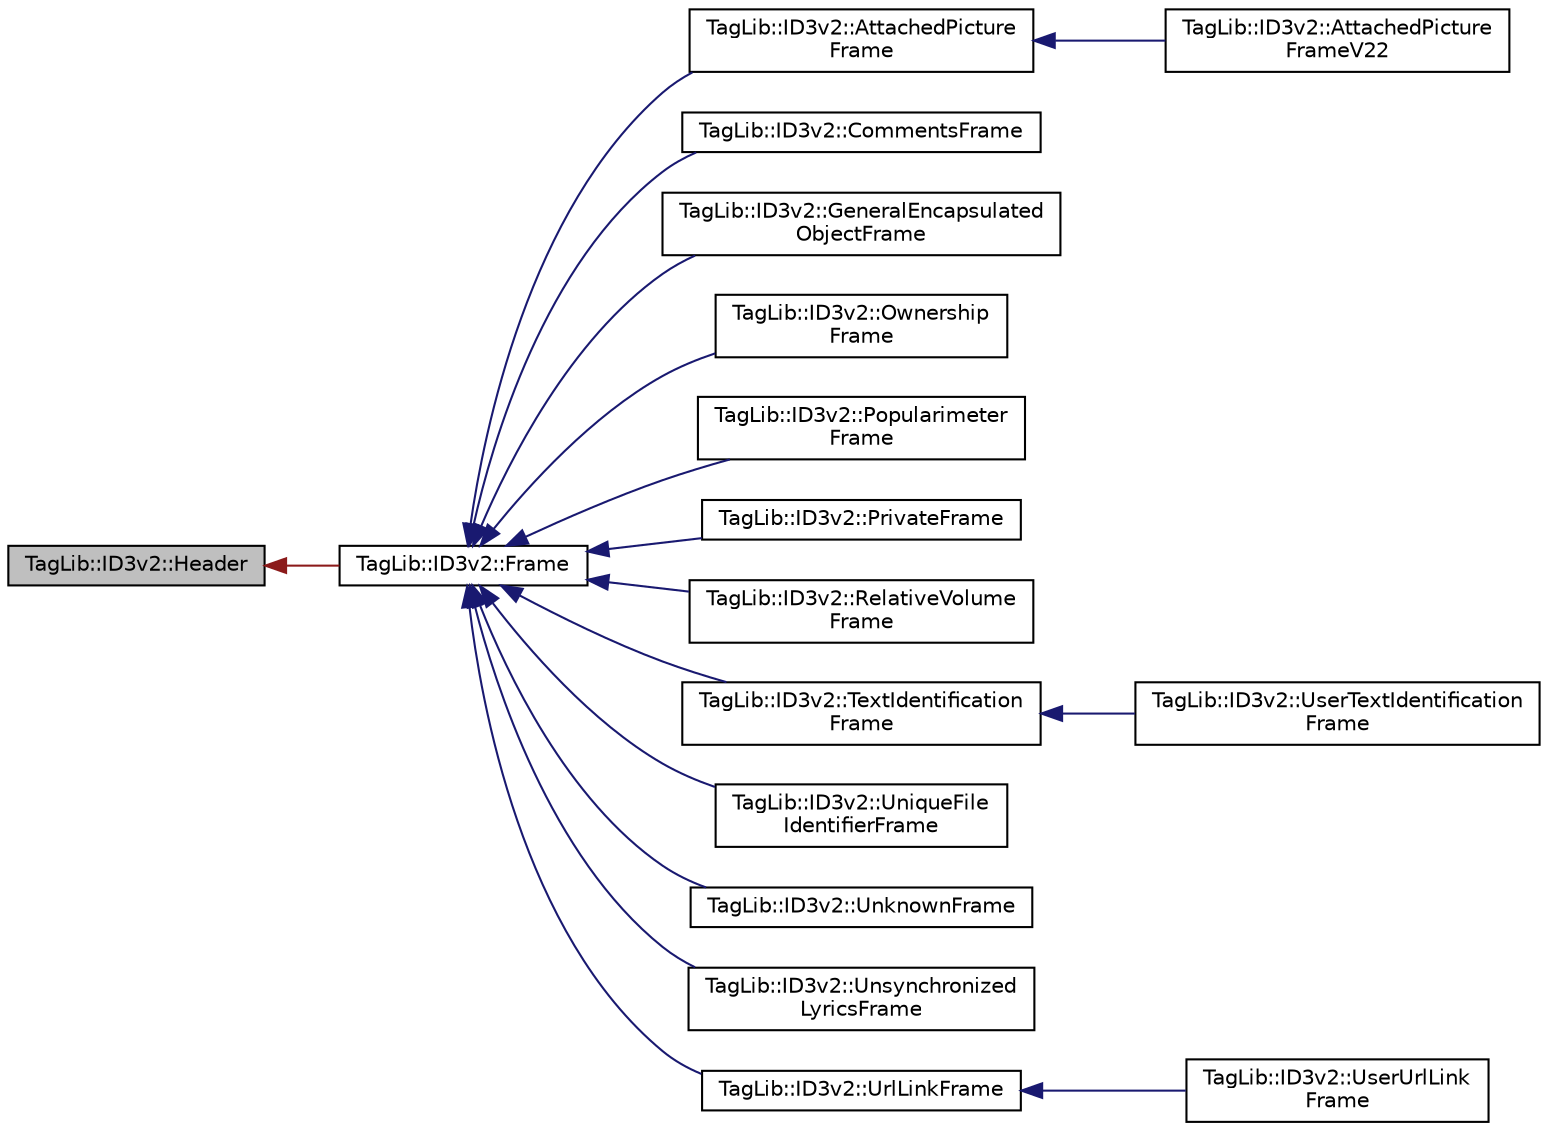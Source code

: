 digraph "TagLib::ID3v2::Header"
{
  edge [fontname="Helvetica",fontsize="10",labelfontname="Helvetica",labelfontsize="10"];
  node [fontname="Helvetica",fontsize="10",shape=record];
  rankdir="LR";
  Node1 [label="TagLib::ID3v2::Header",height=0.2,width=0.4,color="black", fillcolor="grey75", style="filled" fontcolor="black"];
  Node1 -> Node2 [dir="back",color="firebrick4",fontsize="10",style="solid",fontname="Helvetica"];
  Node2 [label="TagLib::ID3v2::Frame",height=0.2,width=0.4,color="black", fillcolor="white", style="filled",URL="$class_tag_lib_1_1_i_d3v2_1_1_frame.html",tooltip="ID3v2 frame implementation. "];
  Node2 -> Node3 [dir="back",color="midnightblue",fontsize="10",style="solid",fontname="Helvetica"];
  Node3 [label="TagLib::ID3v2::AttachedPicture\lFrame",height=0.2,width=0.4,color="black", fillcolor="white", style="filled",URL="$class_tag_lib_1_1_i_d3v2_1_1_attached_picture_frame.html",tooltip="An ID3v2 attached picture frame implementation. "];
  Node3 -> Node4 [dir="back",color="midnightblue",fontsize="10",style="solid",fontname="Helvetica"];
  Node4 [label="TagLib::ID3v2::AttachedPicture\lFrameV22",height=0.2,width=0.4,color="black", fillcolor="white", style="filled",URL="$class_tag_lib_1_1_i_d3v2_1_1_attached_picture_frame_v22.html",tooltip="support for ID3v2.2 PIC frames "];
  Node2 -> Node5 [dir="back",color="midnightblue",fontsize="10",style="solid",fontname="Helvetica"];
  Node5 [label="TagLib::ID3v2::CommentsFrame",height=0.2,width=0.4,color="black", fillcolor="white", style="filled",URL="$class_tag_lib_1_1_i_d3v2_1_1_comments_frame.html",tooltip="An implementation of ID3v2 comments. "];
  Node2 -> Node6 [dir="back",color="midnightblue",fontsize="10",style="solid",fontname="Helvetica"];
  Node6 [label="TagLib::ID3v2::GeneralEncapsulated\lObjectFrame",height=0.2,width=0.4,color="black", fillcolor="white", style="filled",URL="$class_tag_lib_1_1_i_d3v2_1_1_general_encapsulated_object_frame.html",tooltip="An ID3v2 general encapsulated object frame implementation. "];
  Node2 -> Node7 [dir="back",color="midnightblue",fontsize="10",style="solid",fontname="Helvetica"];
  Node7 [label="TagLib::ID3v2::Ownership\lFrame",height=0.2,width=0.4,color="black", fillcolor="white", style="filled",URL="$class_tag_lib_1_1_i_d3v2_1_1_ownership_frame.html",tooltip="An implementation of ID3v2 &quot;ownership&quot;. "];
  Node2 -> Node8 [dir="back",color="midnightblue",fontsize="10",style="solid",fontname="Helvetica"];
  Node8 [label="TagLib::ID3v2::Popularimeter\lFrame",height=0.2,width=0.4,color="black", fillcolor="white", style="filled",URL="$class_tag_lib_1_1_i_d3v2_1_1_popularimeter_frame.html",tooltip="An implementation of ID3v2 &quot;popularimeter&quot;. "];
  Node2 -> Node9 [dir="back",color="midnightblue",fontsize="10",style="solid",fontname="Helvetica"];
  Node9 [label="TagLib::ID3v2::PrivateFrame",height=0.2,width=0.4,color="black", fillcolor="white", style="filled",URL="$class_tag_lib_1_1_i_d3v2_1_1_private_frame.html",tooltip="An implementation of ID3v2 privateframe. "];
  Node2 -> Node10 [dir="back",color="midnightblue",fontsize="10",style="solid",fontname="Helvetica"];
  Node10 [label="TagLib::ID3v2::RelativeVolume\lFrame",height=0.2,width=0.4,color="black", fillcolor="white", style="filled",URL="$class_tag_lib_1_1_i_d3v2_1_1_relative_volume_frame.html",tooltip="An ID3v2 relative volume adjustment frame implementation. "];
  Node2 -> Node11 [dir="back",color="midnightblue",fontsize="10",style="solid",fontname="Helvetica"];
  Node11 [label="TagLib::ID3v2::TextIdentification\lFrame",height=0.2,width=0.4,color="black", fillcolor="white", style="filled",URL="$class_tag_lib_1_1_i_d3v2_1_1_text_identification_frame.html",tooltip="An ID3v2 text identification frame implementation. "];
  Node11 -> Node12 [dir="back",color="midnightblue",fontsize="10",style="solid",fontname="Helvetica"];
  Node12 [label="TagLib::ID3v2::UserTextIdentification\lFrame",height=0.2,width=0.4,color="black", fillcolor="white", style="filled",URL="$class_tag_lib_1_1_i_d3v2_1_1_user_text_identification_frame.html",tooltip="An ID3v2 custom text identification frame implementationx. "];
  Node2 -> Node13 [dir="back",color="midnightblue",fontsize="10",style="solid",fontname="Helvetica"];
  Node13 [label="TagLib::ID3v2::UniqueFile\lIdentifierFrame",height=0.2,width=0.4,color="black", fillcolor="white", style="filled",URL="$class_tag_lib_1_1_i_d3v2_1_1_unique_file_identifier_frame.html",tooltip="An implementation of ID3v2 unique identifier frames. "];
  Node2 -> Node14 [dir="back",color="midnightblue",fontsize="10",style="solid",fontname="Helvetica"];
  Node14 [label="TagLib::ID3v2::UnknownFrame",height=0.2,width=0.4,color="black", fillcolor="white", style="filled",URL="$class_tag_lib_1_1_i_d3v2_1_1_unknown_frame.html",tooltip="A frame type unknown to TagLib. "];
  Node2 -> Node15 [dir="back",color="midnightblue",fontsize="10",style="solid",fontname="Helvetica"];
  Node15 [label="TagLib::ID3v2::Unsynchronized\lLyricsFrame",height=0.2,width=0.4,color="black", fillcolor="white", style="filled",URL="$class_tag_lib_1_1_i_d3v2_1_1_unsynchronized_lyrics_frame.html",tooltip="ID3v2 unsynchronized lyrics frame. "];
  Node2 -> Node16 [dir="back",color="midnightblue",fontsize="10",style="solid",fontname="Helvetica"];
  Node16 [label="TagLib::ID3v2::UrlLinkFrame",height=0.2,width=0.4,color="black", fillcolor="white", style="filled",URL="$class_tag_lib_1_1_i_d3v2_1_1_url_link_frame.html",tooltip="ID3v2 URL frame. "];
  Node16 -> Node17 [dir="back",color="midnightblue",fontsize="10",style="solid",fontname="Helvetica"];
  Node17 [label="TagLib::ID3v2::UserUrlLink\lFrame",height=0.2,width=0.4,color="black", fillcolor="white", style="filled",URL="$class_tag_lib_1_1_i_d3v2_1_1_user_url_link_frame.html",tooltip="ID3v2 User defined URL frame. "];
}
